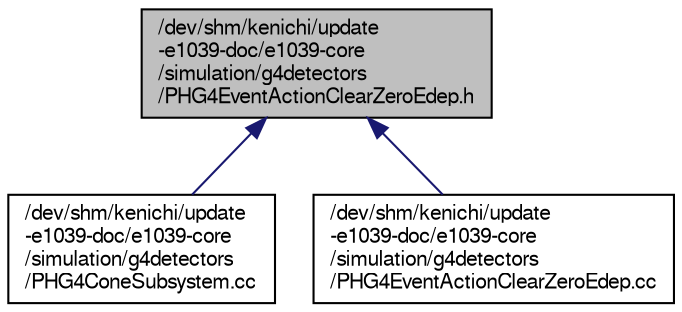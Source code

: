 digraph "/dev/shm/kenichi/update-e1039-doc/e1039-core/simulation/g4detectors/PHG4EventActionClearZeroEdep.h"
{
  bgcolor="transparent";
  edge [fontname="FreeSans",fontsize="10",labelfontname="FreeSans",labelfontsize="10"];
  node [fontname="FreeSans",fontsize="10",shape=record];
  Node1 [label="/dev/shm/kenichi/update\l-e1039-doc/e1039-core\l/simulation/g4detectors\l/PHG4EventActionClearZeroEdep.h",height=0.2,width=0.4,color="black", fillcolor="grey75", style="filled" fontcolor="black"];
  Node1 -> Node2 [dir="back",color="midnightblue",fontsize="10",style="solid",fontname="FreeSans"];
  Node2 [label="/dev/shm/kenichi/update\l-e1039-doc/e1039-core\l/simulation/g4detectors\l/PHG4ConeSubsystem.cc",height=0.2,width=0.4,color="black",URL="$d4/de9/PHG4ConeSubsystem_8cc.html"];
  Node1 -> Node3 [dir="back",color="midnightblue",fontsize="10",style="solid",fontname="FreeSans"];
  Node3 [label="/dev/shm/kenichi/update\l-e1039-doc/e1039-core\l/simulation/g4detectors\l/PHG4EventActionClearZeroEdep.cc",height=0.2,width=0.4,color="black",URL="$d8/dfd/PHG4EventActionClearZeroEdep_8cc.html"];
}
